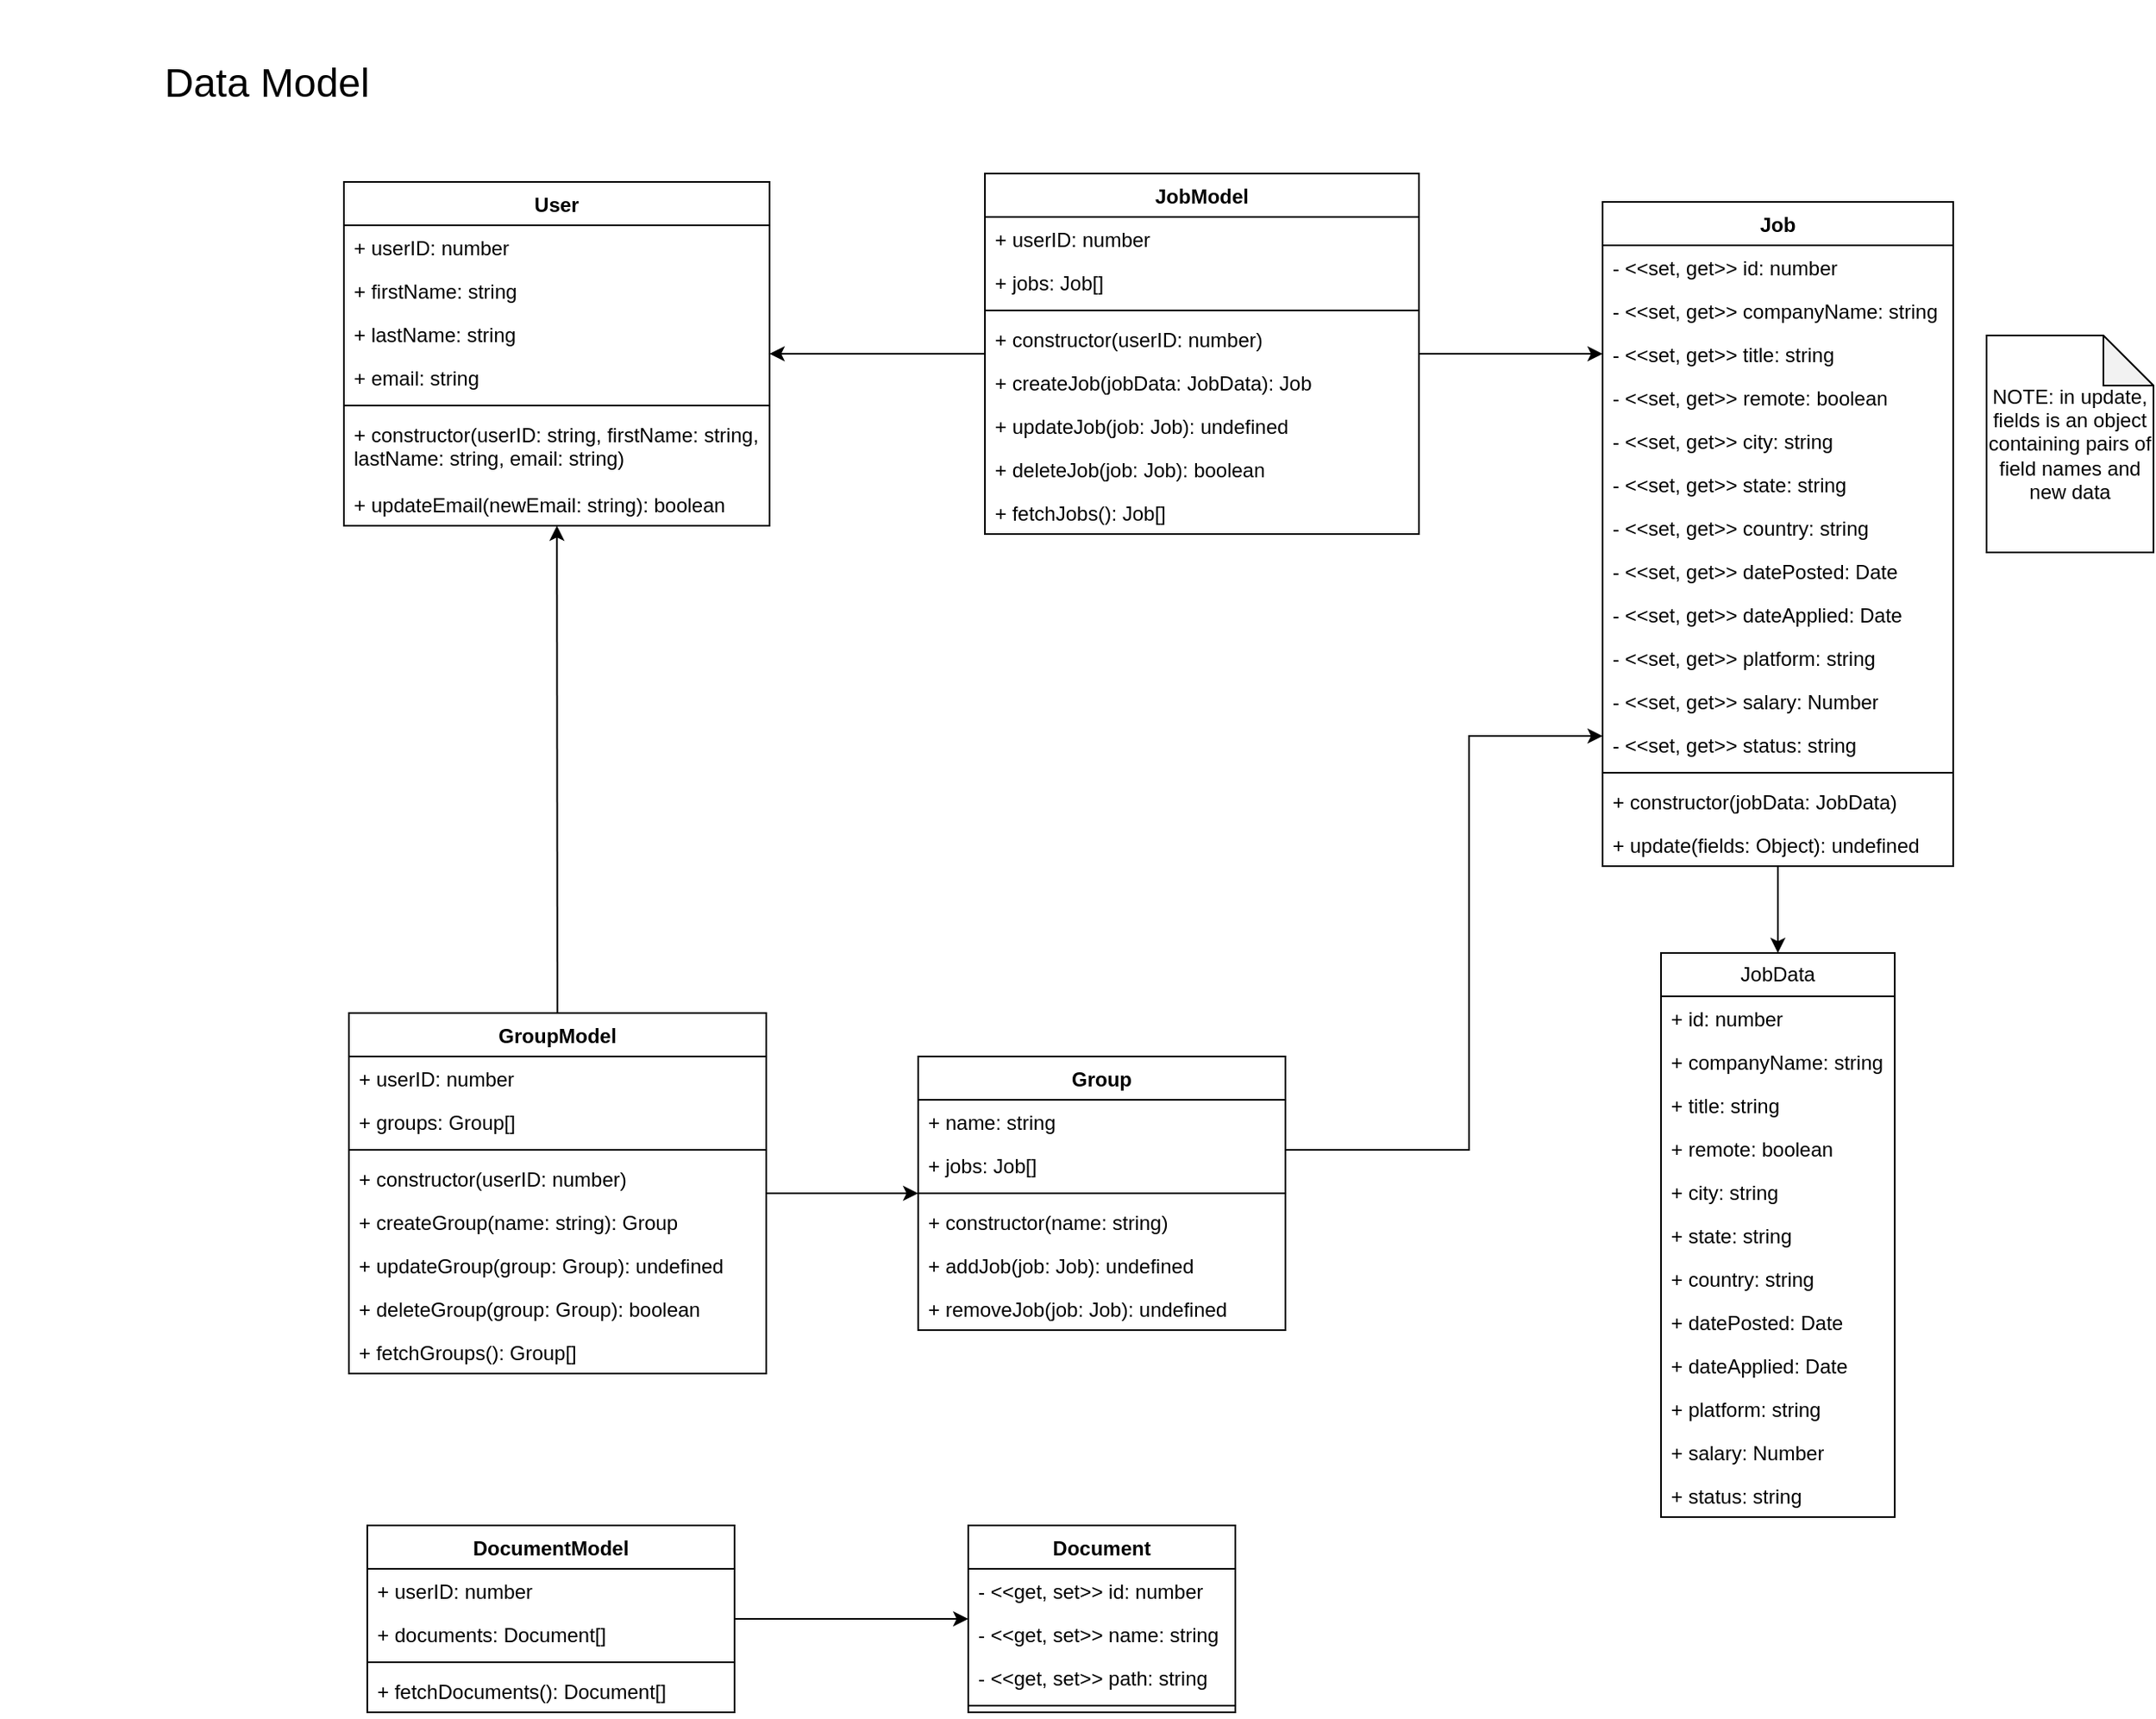 <mxfile version="26.0.11">
  <diagram id="C5RBs43oDa-KdzZeNtuy" name="Data-Model">
    <mxGraphModel grid="1" page="1" gridSize="10" guides="1" tooltips="1" connect="1" arrows="1" fold="1" pageScale="1" pageWidth="827" pageHeight="1169" math="0" shadow="0">
      <root>
        <mxCell id="WIyWlLk6GJQsqaUBKTNV-0" />
        <mxCell id="WIyWlLk6GJQsqaUBKTNV-1" parent="WIyWlLk6GJQsqaUBKTNV-0" />
        <mxCell id="EJF_lOGmCDxaLp--jtPH-0" value="Group" style="swimlane;fontStyle=1;align=center;verticalAlign=top;childLayout=stackLayout;horizontal=1;startSize=26;horizontalStack=0;resizeParent=1;resizeParentMax=0;resizeLast=0;collapsible=1;marginBottom=0;whiteSpace=wrap;html=1;" vertex="1" parent="WIyWlLk6GJQsqaUBKTNV-1">
          <mxGeometry x="644" y="653" width="220" height="164" as="geometry" />
        </mxCell>
        <mxCell id="EJF_lOGmCDxaLp--jtPH-1" value="+ name: string" style="text;strokeColor=none;fillColor=none;align=left;verticalAlign=top;spacingLeft=4;spacingRight=4;overflow=hidden;rotatable=0;points=[[0,0.5],[1,0.5]];portConstraint=eastwest;whiteSpace=wrap;html=1;" vertex="1" parent="EJF_lOGmCDxaLp--jtPH-0">
          <mxGeometry y="26" width="220" height="26" as="geometry" />
        </mxCell>
        <mxCell id="EJF_lOGmCDxaLp--jtPH-40" value="+ jobs: Job[]" style="text;strokeColor=none;fillColor=none;align=left;verticalAlign=top;spacingLeft=4;spacingRight=4;overflow=hidden;rotatable=0;points=[[0,0.5],[1,0.5]];portConstraint=eastwest;whiteSpace=wrap;html=1;" vertex="1" parent="EJF_lOGmCDxaLp--jtPH-0">
          <mxGeometry y="52" width="220" height="26" as="geometry" />
        </mxCell>
        <mxCell id="EJF_lOGmCDxaLp--jtPH-2" value="" style="line;strokeWidth=1;fillColor=none;align=left;verticalAlign=middle;spacingTop=-1;spacingLeft=3;spacingRight=3;rotatable=0;labelPosition=right;points=[];portConstraint=eastwest;strokeColor=inherit;" vertex="1" parent="EJF_lOGmCDxaLp--jtPH-0">
          <mxGeometry y="78" width="220" height="8" as="geometry" />
        </mxCell>
        <mxCell id="EJF_lOGmCDxaLp--jtPH-3" value="+ constructor(name: string)" style="text;strokeColor=none;fillColor=none;align=left;verticalAlign=top;spacingLeft=4;spacingRight=4;overflow=hidden;rotatable=0;points=[[0,0.5],[1,0.5]];portConstraint=eastwest;whiteSpace=wrap;html=1;" vertex="1" parent="EJF_lOGmCDxaLp--jtPH-0">
          <mxGeometry y="86" width="220" height="26" as="geometry" />
        </mxCell>
        <mxCell id="EJF_lOGmCDxaLp--jtPH-75" value="+ addJob(job: Job): undefined" style="text;strokeColor=none;fillColor=none;align=left;verticalAlign=top;spacingLeft=4;spacingRight=4;overflow=hidden;rotatable=0;points=[[0,0.5],[1,0.5]];portConstraint=eastwest;whiteSpace=wrap;html=1;" vertex="1" parent="EJF_lOGmCDxaLp--jtPH-0">
          <mxGeometry y="112" width="220" height="26" as="geometry" />
        </mxCell>
        <mxCell id="EJF_lOGmCDxaLp--jtPH-76" value="+ removeJob(job: Job): undefined" style="text;strokeColor=none;fillColor=none;align=left;verticalAlign=top;spacingLeft=4;spacingRight=4;overflow=hidden;rotatable=0;points=[[0,0.5],[1,0.5]];portConstraint=eastwest;whiteSpace=wrap;html=1;" vertex="1" parent="EJF_lOGmCDxaLp--jtPH-0">
          <mxGeometry y="138" width="220" height="26" as="geometry" />
        </mxCell>
        <mxCell id="EJF_lOGmCDxaLp--jtPH-4" value="Job" style="swimlane;fontStyle=1;align=center;verticalAlign=top;childLayout=stackLayout;horizontal=1;startSize=26;horizontalStack=0;resizeParent=1;resizeParentMax=0;resizeLast=0;collapsible=1;marginBottom=0;whiteSpace=wrap;html=1;" vertex="1" parent="WIyWlLk6GJQsqaUBKTNV-1">
          <mxGeometry x="1054" y="141" width="210" height="398" as="geometry" />
        </mxCell>
        <mxCell id="EJF_lOGmCDxaLp--jtPH-5" value="- &amp;lt;&amp;lt;set, get&amp;gt;&amp;gt; id: number" style="text;strokeColor=none;fillColor=none;align=left;verticalAlign=top;spacingLeft=4;spacingRight=4;overflow=hidden;rotatable=0;points=[[0,0.5],[1,0.5]];portConstraint=eastwest;whiteSpace=wrap;html=1;" vertex="1" parent="EJF_lOGmCDxaLp--jtPH-4">
          <mxGeometry y="26" width="210" height="26" as="geometry" />
        </mxCell>
        <mxCell id="EJF_lOGmCDxaLp--jtPH-10" value="- &amp;lt;&amp;lt;set, get&amp;gt;&amp;gt; companyName: string" style="text;strokeColor=none;fillColor=none;align=left;verticalAlign=top;spacingLeft=4;spacingRight=4;overflow=hidden;rotatable=0;points=[[0,0.5],[1,0.5]];portConstraint=eastwest;whiteSpace=wrap;html=1;" vertex="1" parent="EJF_lOGmCDxaLp--jtPH-4">
          <mxGeometry y="52" width="210" height="26" as="geometry" />
        </mxCell>
        <mxCell id="EJF_lOGmCDxaLp--jtPH-21" value="- &amp;lt;&amp;lt;set, get&amp;gt;&amp;gt;&amp;nbsp;title: string" style="text;strokeColor=none;fillColor=none;align=left;verticalAlign=top;spacingLeft=4;spacingRight=4;overflow=hidden;rotatable=0;points=[[0,0.5],[1,0.5]];portConstraint=eastwest;whiteSpace=wrap;html=1;" vertex="1" parent="EJF_lOGmCDxaLp--jtPH-4">
          <mxGeometry y="78" width="210" height="26" as="geometry" />
        </mxCell>
        <mxCell id="EJF_lOGmCDxaLp--jtPH-11" value="&lt;div&gt;-&amp;nbsp;&lt;span style=&quot;background-color: transparent; color: light-dark(rgb(0, 0, 0), rgb(255, 255, 255));&quot;&gt;&amp;lt;&amp;lt;set, get&amp;gt;&amp;gt;&amp;nbsp;&lt;/span&gt;&lt;span style=&quot;background-color: transparent; color: light-dark(rgb(0, 0, 0), rgb(255, 255, 255));&quot;&gt;remote: boolean&lt;/span&gt;&lt;/div&gt;" style="text;strokeColor=none;fillColor=none;align=left;verticalAlign=top;spacingLeft=4;spacingRight=4;overflow=hidden;rotatable=0;points=[[0,0.5],[1,0.5]];portConstraint=eastwest;whiteSpace=wrap;html=1;" vertex="1" parent="EJF_lOGmCDxaLp--jtPH-4">
          <mxGeometry y="104" width="210" height="26" as="geometry" />
        </mxCell>
        <mxCell id="EJF_lOGmCDxaLp--jtPH-12" value="- &amp;lt;&amp;lt;set, get&amp;gt;&amp;gt; city: string" style="text;strokeColor=none;fillColor=none;align=left;verticalAlign=top;spacingLeft=4;spacingRight=4;overflow=hidden;rotatable=0;points=[[0,0.5],[1,0.5]];portConstraint=eastwest;whiteSpace=wrap;html=1;" vertex="1" parent="EJF_lOGmCDxaLp--jtPH-4">
          <mxGeometry y="130" width="210" height="26" as="geometry" />
        </mxCell>
        <mxCell id="EJF_lOGmCDxaLp--jtPH-14" value="- &amp;lt;&amp;lt;set, get&amp;gt;&amp;gt; state: string" style="text;strokeColor=none;fillColor=none;align=left;verticalAlign=top;spacingLeft=4;spacingRight=4;overflow=hidden;rotatable=0;points=[[0,0.5],[1,0.5]];portConstraint=eastwest;whiteSpace=wrap;html=1;" vertex="1" parent="EJF_lOGmCDxaLp--jtPH-4">
          <mxGeometry y="156" width="210" height="26" as="geometry" />
        </mxCell>
        <mxCell id="EJF_lOGmCDxaLp--jtPH-15" value="- &amp;lt;&amp;lt;set, get&amp;gt;&amp;gt; country: string" style="text;strokeColor=none;fillColor=none;align=left;verticalAlign=top;spacingLeft=4;spacingRight=4;overflow=hidden;rotatable=0;points=[[0,0.5],[1,0.5]];portConstraint=eastwest;whiteSpace=wrap;html=1;" vertex="1" parent="EJF_lOGmCDxaLp--jtPH-4">
          <mxGeometry y="182" width="210" height="26" as="geometry" />
        </mxCell>
        <mxCell id="EJF_lOGmCDxaLp--jtPH-17" value="- &amp;lt;&amp;lt;set, get&amp;gt;&amp;gt; datePosted: Date" style="text;strokeColor=none;fillColor=none;align=left;verticalAlign=top;spacingLeft=4;spacingRight=4;overflow=hidden;rotatable=0;points=[[0,0.5],[1,0.5]];portConstraint=eastwest;whiteSpace=wrap;html=1;" vertex="1" parent="EJF_lOGmCDxaLp--jtPH-4">
          <mxGeometry y="208" width="210" height="26" as="geometry" />
        </mxCell>
        <mxCell id="EJF_lOGmCDxaLp--jtPH-18" value="- &amp;lt;&amp;lt;set, get&amp;gt;&amp;gt; dateApplied: Date" style="text;strokeColor=none;fillColor=none;align=left;verticalAlign=top;spacingLeft=4;spacingRight=4;overflow=hidden;rotatable=0;points=[[0,0.5],[1,0.5]];portConstraint=eastwest;whiteSpace=wrap;html=1;" vertex="1" parent="EJF_lOGmCDxaLp--jtPH-4">
          <mxGeometry y="234" width="210" height="26" as="geometry" />
        </mxCell>
        <mxCell id="EJF_lOGmCDxaLp--jtPH-19" value="- &amp;lt;&amp;lt;set, get&amp;gt;&amp;gt; platform: string" style="text;strokeColor=none;fillColor=none;align=left;verticalAlign=top;spacingLeft=4;spacingRight=4;overflow=hidden;rotatable=0;points=[[0,0.5],[1,0.5]];portConstraint=eastwest;whiteSpace=wrap;html=1;" vertex="1" parent="EJF_lOGmCDxaLp--jtPH-4">
          <mxGeometry y="260" width="210" height="26" as="geometry" />
        </mxCell>
        <mxCell id="EJF_lOGmCDxaLp--jtPH-20" value="- &amp;lt;&amp;lt;set, get&amp;gt;&amp;gt; salary: Number" style="text;strokeColor=none;fillColor=none;align=left;verticalAlign=top;spacingLeft=4;spacingRight=4;overflow=hidden;rotatable=0;points=[[0,0.5],[1,0.5]];portConstraint=eastwest;whiteSpace=wrap;html=1;" vertex="1" parent="EJF_lOGmCDxaLp--jtPH-4">
          <mxGeometry y="286" width="210" height="26" as="geometry" />
        </mxCell>
        <mxCell id="EJF_lOGmCDxaLp--jtPH-22" value="- &amp;lt;&amp;lt;set, get&amp;gt;&amp;gt; status: string" style="text;strokeColor=none;fillColor=none;align=left;verticalAlign=top;spacingLeft=4;spacingRight=4;overflow=hidden;rotatable=0;points=[[0,0.5],[1,0.5]];portConstraint=eastwest;whiteSpace=wrap;html=1;" vertex="1" parent="EJF_lOGmCDxaLp--jtPH-4">
          <mxGeometry y="312" width="210" height="26" as="geometry" />
        </mxCell>
        <mxCell id="EJF_lOGmCDxaLp--jtPH-6" value="" style="line;strokeWidth=1;fillColor=none;align=left;verticalAlign=middle;spacingTop=-1;spacingLeft=3;spacingRight=3;rotatable=0;labelPosition=right;points=[];portConstraint=eastwest;strokeColor=inherit;" vertex="1" parent="EJF_lOGmCDxaLp--jtPH-4">
          <mxGeometry y="338" width="210" height="8" as="geometry" />
        </mxCell>
        <mxCell id="EJF_lOGmCDxaLp--jtPH-7" value="+ constructor(jobData: JobData)" style="text;strokeColor=none;fillColor=none;align=left;verticalAlign=top;spacingLeft=4;spacingRight=4;overflow=hidden;rotatable=0;points=[[0,0.5],[1,0.5]];portConstraint=eastwest;whiteSpace=wrap;html=1;" vertex="1" parent="EJF_lOGmCDxaLp--jtPH-4">
          <mxGeometry y="346" width="210" height="26" as="geometry" />
        </mxCell>
        <mxCell id="EJF_lOGmCDxaLp--jtPH-48" value="+ update(fields: Object): undefined" style="text;strokeColor=none;fillColor=none;align=left;verticalAlign=top;spacingLeft=4;spacingRight=4;overflow=hidden;rotatable=0;points=[[0,0.5],[1,0.5]];portConstraint=eastwest;whiteSpace=wrap;html=1;" vertex="1" parent="EJF_lOGmCDxaLp--jtPH-4">
          <mxGeometry y="372" width="210" height="26" as="geometry" />
        </mxCell>
        <mxCell id="EJF_lOGmCDxaLp--jtPH-24" value="JobData" style="swimlane;fontStyle=0;childLayout=stackLayout;horizontal=1;startSize=26;fillColor=none;horizontalStack=0;resizeParent=1;resizeParentMax=0;resizeLast=0;collapsible=1;marginBottom=0;whiteSpace=wrap;html=1;" vertex="1" parent="WIyWlLk6GJQsqaUBKTNV-1">
          <mxGeometry x="1089" y="591" width="140" height="338" as="geometry" />
        </mxCell>
        <mxCell id="EJF_lOGmCDxaLp--jtPH-26" value="+ id: number" style="text;strokeColor=none;fillColor=none;align=left;verticalAlign=top;spacingLeft=4;spacingRight=4;overflow=hidden;rotatable=0;points=[[0,0.5],[1,0.5]];portConstraint=eastwest;whiteSpace=wrap;html=1;" vertex="1" parent="EJF_lOGmCDxaLp--jtPH-24">
          <mxGeometry y="26" width="140" height="26" as="geometry" />
        </mxCell>
        <mxCell id="EJF_lOGmCDxaLp--jtPH-27" value="+ companyName: string" style="text;strokeColor=none;fillColor=none;align=left;verticalAlign=top;spacingLeft=4;spacingRight=4;overflow=hidden;rotatable=0;points=[[0,0.5],[1,0.5]];portConstraint=eastwest;whiteSpace=wrap;html=1;" vertex="1" parent="EJF_lOGmCDxaLp--jtPH-24">
          <mxGeometry y="52" width="140" height="26" as="geometry" />
        </mxCell>
        <mxCell id="EJF_lOGmCDxaLp--jtPH-28" value="+ title: string" style="text;strokeColor=none;fillColor=none;align=left;verticalAlign=top;spacingLeft=4;spacingRight=4;overflow=hidden;rotatable=0;points=[[0,0.5],[1,0.5]];portConstraint=eastwest;whiteSpace=wrap;html=1;" vertex="1" parent="EJF_lOGmCDxaLp--jtPH-24">
          <mxGeometry y="78" width="140" height="26" as="geometry" />
        </mxCell>
        <mxCell id="EJF_lOGmCDxaLp--jtPH-29" value="+ remote: boolean" style="text;strokeColor=none;fillColor=none;align=left;verticalAlign=top;spacingLeft=4;spacingRight=4;overflow=hidden;rotatable=0;points=[[0,0.5],[1,0.5]];portConstraint=eastwest;whiteSpace=wrap;html=1;" vertex="1" parent="EJF_lOGmCDxaLp--jtPH-24">
          <mxGeometry y="104" width="140" height="26" as="geometry" />
        </mxCell>
        <mxCell id="EJF_lOGmCDxaLp--jtPH-30" value="+ city: string" style="text;strokeColor=none;fillColor=none;align=left;verticalAlign=top;spacingLeft=4;spacingRight=4;overflow=hidden;rotatable=0;points=[[0,0.5],[1,0.5]];portConstraint=eastwest;whiteSpace=wrap;html=1;" vertex="1" parent="EJF_lOGmCDxaLp--jtPH-24">
          <mxGeometry y="130" width="140" height="26" as="geometry" />
        </mxCell>
        <mxCell id="EJF_lOGmCDxaLp--jtPH-31" value="+ state: string" style="text;strokeColor=none;fillColor=none;align=left;verticalAlign=top;spacingLeft=4;spacingRight=4;overflow=hidden;rotatable=0;points=[[0,0.5],[1,0.5]];portConstraint=eastwest;whiteSpace=wrap;html=1;" vertex="1" parent="EJF_lOGmCDxaLp--jtPH-24">
          <mxGeometry y="156" width="140" height="26" as="geometry" />
        </mxCell>
        <mxCell id="EJF_lOGmCDxaLp--jtPH-32" value="+ country: string" style="text;strokeColor=none;fillColor=none;align=left;verticalAlign=top;spacingLeft=4;spacingRight=4;overflow=hidden;rotatable=0;points=[[0,0.5],[1,0.5]];portConstraint=eastwest;whiteSpace=wrap;html=1;" vertex="1" parent="EJF_lOGmCDxaLp--jtPH-24">
          <mxGeometry y="182" width="140" height="26" as="geometry" />
        </mxCell>
        <mxCell id="EJF_lOGmCDxaLp--jtPH-33" value="+ datePosted: Date" style="text;strokeColor=none;fillColor=none;align=left;verticalAlign=top;spacingLeft=4;spacingRight=4;overflow=hidden;rotatable=0;points=[[0,0.5],[1,0.5]];portConstraint=eastwest;whiteSpace=wrap;html=1;" vertex="1" parent="EJF_lOGmCDxaLp--jtPH-24">
          <mxGeometry y="208" width="140" height="26" as="geometry" />
        </mxCell>
        <mxCell id="EJF_lOGmCDxaLp--jtPH-34" value="+ dateApplied: Date" style="text;strokeColor=none;fillColor=none;align=left;verticalAlign=top;spacingLeft=4;spacingRight=4;overflow=hidden;rotatable=0;points=[[0,0.5],[1,0.5]];portConstraint=eastwest;whiteSpace=wrap;html=1;" vertex="1" parent="EJF_lOGmCDxaLp--jtPH-24">
          <mxGeometry y="234" width="140" height="26" as="geometry" />
        </mxCell>
        <mxCell id="EJF_lOGmCDxaLp--jtPH-35" value="+ platform: string" style="text;strokeColor=none;fillColor=none;align=left;verticalAlign=top;spacingLeft=4;spacingRight=4;overflow=hidden;rotatable=0;points=[[0,0.5],[1,0.5]];portConstraint=eastwest;whiteSpace=wrap;html=1;" vertex="1" parent="EJF_lOGmCDxaLp--jtPH-24">
          <mxGeometry y="260" width="140" height="26" as="geometry" />
        </mxCell>
        <mxCell id="EJF_lOGmCDxaLp--jtPH-36" value="+ salary: Number" style="text;strokeColor=none;fillColor=none;align=left;verticalAlign=top;spacingLeft=4;spacingRight=4;overflow=hidden;rotatable=0;points=[[0,0.5],[1,0.5]];portConstraint=eastwest;whiteSpace=wrap;html=1;" vertex="1" parent="EJF_lOGmCDxaLp--jtPH-24">
          <mxGeometry y="286" width="140" height="26" as="geometry" />
        </mxCell>
        <mxCell id="EJF_lOGmCDxaLp--jtPH-37" value="+ status: string" style="text;strokeColor=none;fillColor=none;align=left;verticalAlign=top;spacingLeft=4;spacingRight=4;overflow=hidden;rotatable=0;points=[[0,0.5],[1,0.5]];portConstraint=eastwest;whiteSpace=wrap;html=1;" vertex="1" parent="EJF_lOGmCDxaLp--jtPH-24">
          <mxGeometry y="312" width="140" height="26" as="geometry" />
        </mxCell>
        <mxCell id="EJF_lOGmCDxaLp--jtPH-39" value="" style="endArrow=classic;html=1;rounded=0;" edge="1" parent="WIyWlLk6GJQsqaUBKTNV-1" source="EJF_lOGmCDxaLp--jtPH-4" target="EJF_lOGmCDxaLp--jtPH-24">
          <mxGeometry width="50" height="50" relative="1" as="geometry">
            <mxPoint x="1004" y="431" as="sourcePoint" />
            <mxPoint x="1054" y="381" as="targetPoint" />
          </mxGeometry>
        </mxCell>
        <mxCell id="EJF_lOGmCDxaLp--jtPH-42" value="JobModel" style="swimlane;fontStyle=1;align=center;verticalAlign=top;childLayout=stackLayout;horizontal=1;startSize=26;horizontalStack=0;resizeParent=1;resizeParentMax=0;resizeLast=0;collapsible=1;marginBottom=0;whiteSpace=wrap;html=1;" vertex="1" parent="WIyWlLk6GJQsqaUBKTNV-1">
          <mxGeometry x="684" y="124" width="260" height="216" as="geometry" />
        </mxCell>
        <mxCell id="EJF_lOGmCDxaLp--jtPH-56" value="+ userID: number" style="text;strokeColor=none;fillColor=none;align=left;verticalAlign=top;spacingLeft=4;spacingRight=4;overflow=hidden;rotatable=0;points=[[0,0.5],[1,0.5]];portConstraint=eastwest;whiteSpace=wrap;html=1;" vertex="1" parent="EJF_lOGmCDxaLp--jtPH-42">
          <mxGeometry y="26" width="260" height="26" as="geometry" />
        </mxCell>
        <mxCell id="EJF_lOGmCDxaLp--jtPH-43" value="+ jobs: Job[]" style="text;strokeColor=none;fillColor=none;align=left;verticalAlign=top;spacingLeft=4;spacingRight=4;overflow=hidden;rotatable=0;points=[[0,0.5],[1,0.5]];portConstraint=eastwest;whiteSpace=wrap;html=1;" vertex="1" parent="EJF_lOGmCDxaLp--jtPH-42">
          <mxGeometry y="52" width="260" height="26" as="geometry" />
        </mxCell>
        <mxCell id="EJF_lOGmCDxaLp--jtPH-44" value="" style="line;strokeWidth=1;fillColor=none;align=left;verticalAlign=middle;spacingTop=-1;spacingLeft=3;spacingRight=3;rotatable=0;labelPosition=right;points=[];portConstraint=eastwest;strokeColor=inherit;" vertex="1" parent="EJF_lOGmCDxaLp--jtPH-42">
          <mxGeometry y="78" width="260" height="8" as="geometry" />
        </mxCell>
        <mxCell id="EJF_lOGmCDxaLp--jtPH-57" value="+ constructor(userID: number)" style="text;strokeColor=none;fillColor=none;align=left;verticalAlign=top;spacingLeft=4;spacingRight=4;overflow=hidden;rotatable=0;points=[[0,0.5],[1,0.5]];portConstraint=eastwest;whiteSpace=wrap;html=1;" vertex="1" parent="EJF_lOGmCDxaLp--jtPH-42">
          <mxGeometry y="86" width="260" height="26" as="geometry" />
        </mxCell>
        <mxCell id="EJF_lOGmCDxaLp--jtPH-45" value="+ createJob(jobData: JobData): Job" style="text;strokeColor=none;fillColor=none;align=left;verticalAlign=top;spacingLeft=4;spacingRight=4;overflow=hidden;rotatable=0;points=[[0,0.5],[1,0.5]];portConstraint=eastwest;whiteSpace=wrap;html=1;" vertex="1" parent="EJF_lOGmCDxaLp--jtPH-42">
          <mxGeometry y="112" width="260" height="26" as="geometry" />
        </mxCell>
        <mxCell id="EJF_lOGmCDxaLp--jtPH-47" value="+ updateJob(job: Job): undefined" style="text;strokeColor=none;fillColor=none;align=left;verticalAlign=top;spacingLeft=4;spacingRight=4;overflow=hidden;rotatable=0;points=[[0,0.5],[1,0.5]];portConstraint=eastwest;whiteSpace=wrap;html=1;" vertex="1" parent="EJF_lOGmCDxaLp--jtPH-42">
          <mxGeometry y="138" width="260" height="26" as="geometry" />
        </mxCell>
        <mxCell id="EJF_lOGmCDxaLp--jtPH-51" value="+ deleteJob(job: Job): boolean" style="text;strokeColor=none;fillColor=none;align=left;verticalAlign=top;spacingLeft=4;spacingRight=4;overflow=hidden;rotatable=0;points=[[0,0.5],[1,0.5]];portConstraint=eastwest;whiteSpace=wrap;html=1;" vertex="1" parent="EJF_lOGmCDxaLp--jtPH-42">
          <mxGeometry y="164" width="260" height="26" as="geometry" />
        </mxCell>
        <mxCell id="EJF_lOGmCDxaLp--jtPH-46" value="+ fetchJobs(): Job[]" style="text;strokeColor=none;fillColor=none;align=left;verticalAlign=top;spacingLeft=4;spacingRight=4;overflow=hidden;rotatable=0;points=[[0,0.5],[1,0.5]];portConstraint=eastwest;whiteSpace=wrap;html=1;" vertex="1" parent="EJF_lOGmCDxaLp--jtPH-42">
          <mxGeometry y="190" width="260" height="26" as="geometry" />
        </mxCell>
        <mxCell id="EJF_lOGmCDxaLp--jtPH-49" value="NOTE: in update, fields is an object containing pairs of field names and new data" style="shape=note;whiteSpace=wrap;html=1;backgroundOutline=1;darkOpacity=0.05;" vertex="1" parent="WIyWlLk6GJQsqaUBKTNV-1">
          <mxGeometry x="1284" y="221" width="100" height="130" as="geometry" />
        </mxCell>
        <mxCell id="EJF_lOGmCDxaLp--jtPH-52" value="GroupModel" style="swimlane;fontStyle=1;align=center;verticalAlign=top;childLayout=stackLayout;horizontal=1;startSize=26;horizontalStack=0;resizeParent=1;resizeParentMax=0;resizeLast=0;collapsible=1;marginBottom=0;whiteSpace=wrap;html=1;" vertex="1" parent="WIyWlLk6GJQsqaUBKTNV-1">
          <mxGeometry x="303" y="627" width="250" height="216" as="geometry" />
        </mxCell>
        <mxCell id="EJF_lOGmCDxaLp--jtPH-60" value="+ userID: number" style="text;strokeColor=none;fillColor=none;align=left;verticalAlign=top;spacingLeft=4;spacingRight=4;overflow=hidden;rotatable=0;points=[[0,0.5],[1,0.5]];portConstraint=eastwest;whiteSpace=wrap;html=1;" vertex="1" parent="EJF_lOGmCDxaLp--jtPH-52">
          <mxGeometry y="26" width="250" height="26" as="geometry" />
        </mxCell>
        <mxCell id="EJF_lOGmCDxaLp--jtPH-53" value="+ groups: Group[]" style="text;strokeColor=none;fillColor=none;align=left;verticalAlign=top;spacingLeft=4;spacingRight=4;overflow=hidden;rotatable=0;points=[[0,0.5],[1,0.5]];portConstraint=eastwest;whiteSpace=wrap;html=1;" vertex="1" parent="EJF_lOGmCDxaLp--jtPH-52">
          <mxGeometry y="52" width="250" height="26" as="geometry" />
        </mxCell>
        <mxCell id="EJF_lOGmCDxaLp--jtPH-54" value="" style="line;strokeWidth=1;fillColor=none;align=left;verticalAlign=middle;spacingTop=-1;spacingLeft=3;spacingRight=3;rotatable=0;labelPosition=right;points=[];portConstraint=eastwest;strokeColor=inherit;" vertex="1" parent="EJF_lOGmCDxaLp--jtPH-52">
          <mxGeometry y="78" width="250" height="8" as="geometry" />
        </mxCell>
        <mxCell id="EJF_lOGmCDxaLp--jtPH-55" value="+ constructor(userID: number)" style="text;strokeColor=none;fillColor=none;align=left;verticalAlign=top;spacingLeft=4;spacingRight=4;overflow=hidden;rotatable=0;points=[[0,0.5],[1,0.5]];portConstraint=eastwest;whiteSpace=wrap;html=1;" vertex="1" parent="EJF_lOGmCDxaLp--jtPH-52">
          <mxGeometry y="86" width="250" height="26" as="geometry" />
        </mxCell>
        <mxCell id="EJF_lOGmCDxaLp--jtPH-61" value="+ createGroup(name: string): Group" style="text;strokeColor=none;fillColor=none;align=left;verticalAlign=top;spacingLeft=4;spacingRight=4;overflow=hidden;rotatable=0;points=[[0,0.5],[1,0.5]];portConstraint=eastwest;whiteSpace=wrap;html=1;" vertex="1" parent="EJF_lOGmCDxaLp--jtPH-52">
          <mxGeometry y="112" width="250" height="26" as="geometry" />
        </mxCell>
        <mxCell id="EJF_lOGmCDxaLp--jtPH-62" value="+ updateGroup(group: Group): undefined" style="text;strokeColor=none;fillColor=none;align=left;verticalAlign=top;spacingLeft=4;spacingRight=4;overflow=hidden;rotatable=0;points=[[0,0.5],[1,0.5]];portConstraint=eastwest;whiteSpace=wrap;html=1;" vertex="1" parent="EJF_lOGmCDxaLp--jtPH-52">
          <mxGeometry y="138" width="250" height="26" as="geometry" />
        </mxCell>
        <mxCell id="EJF_lOGmCDxaLp--jtPH-63" value="+ deleteGroup(group: Group): boolean" style="text;strokeColor=none;fillColor=none;align=left;verticalAlign=top;spacingLeft=4;spacingRight=4;overflow=hidden;rotatable=0;points=[[0,0.5],[1,0.5]];portConstraint=eastwest;whiteSpace=wrap;html=1;" vertex="1" parent="EJF_lOGmCDxaLp--jtPH-52">
          <mxGeometry y="164" width="250" height="26" as="geometry" />
        </mxCell>
        <mxCell id="EJF_lOGmCDxaLp--jtPH-64" value="+ fetchGroups(): Group[]" style="text;strokeColor=none;fillColor=none;align=left;verticalAlign=top;spacingLeft=4;spacingRight=4;overflow=hidden;rotatable=0;points=[[0,0.5],[1,0.5]];portConstraint=eastwest;whiteSpace=wrap;html=1;" vertex="1" parent="EJF_lOGmCDxaLp--jtPH-52">
          <mxGeometry y="190" width="250" height="26" as="geometry" />
        </mxCell>
        <mxCell id="EJF_lOGmCDxaLp--jtPH-58" value="" style="endArrow=classic;html=1;rounded=0;entryX=0;entryY=0.5;entryDx=0;entryDy=0;" edge="1" parent="WIyWlLk6GJQsqaUBKTNV-1" source="EJF_lOGmCDxaLp--jtPH-42" target="EJF_lOGmCDxaLp--jtPH-21">
          <mxGeometry width="50" height="50" relative="1" as="geometry">
            <mxPoint x="1004" y="581" as="sourcePoint" />
            <mxPoint x="1054" y="531" as="targetPoint" />
          </mxGeometry>
        </mxCell>
        <mxCell id="EJF_lOGmCDxaLp--jtPH-65" value="" style="endArrow=classic;html=1;rounded=0;" edge="1" parent="WIyWlLk6GJQsqaUBKTNV-1" source="EJF_lOGmCDxaLp--jtPH-52" target="EJF_lOGmCDxaLp--jtPH-0">
          <mxGeometry width="50" height="50" relative="1" as="geometry">
            <mxPoint x="1004" y="581" as="sourcePoint" />
            <mxPoint x="1054" y="531" as="targetPoint" />
          </mxGeometry>
        </mxCell>
        <mxCell id="EJF_lOGmCDxaLp--jtPH-66" value="" style="endArrow=classic;html=1;rounded=0;edgeStyle=orthogonalEdgeStyle;" edge="1" parent="WIyWlLk6GJQsqaUBKTNV-1" source="EJF_lOGmCDxaLp--jtPH-0" target="EJF_lOGmCDxaLp--jtPH-4">
          <mxGeometry width="50" height="50" relative="1" as="geometry">
            <mxPoint x="1004" y="581" as="sourcePoint" />
            <mxPoint x="1054" y="531" as="targetPoint" />
            <Array as="points">
              <mxPoint x="974" y="709" />
              <mxPoint x="974" y="461" />
            </Array>
          </mxGeometry>
        </mxCell>
        <mxCell id="EJF_lOGmCDxaLp--jtPH-67" value="User" style="swimlane;fontStyle=1;align=center;verticalAlign=top;childLayout=stackLayout;horizontal=1;startSize=26;horizontalStack=0;resizeParent=1;resizeParentMax=0;resizeLast=0;collapsible=1;marginBottom=0;whiteSpace=wrap;html=1;" vertex="1" parent="WIyWlLk6GJQsqaUBKTNV-1">
          <mxGeometry x="300" y="129" width="255" height="206" as="geometry" />
        </mxCell>
        <mxCell id="EJF_lOGmCDxaLp--jtPH-68" value="+ userID: number" style="text;strokeColor=none;fillColor=none;align=left;verticalAlign=top;spacingLeft=4;spacingRight=4;overflow=hidden;rotatable=0;points=[[0,0.5],[1,0.5]];portConstraint=eastwest;whiteSpace=wrap;html=1;" vertex="1" parent="EJF_lOGmCDxaLp--jtPH-67">
          <mxGeometry y="26" width="255" height="26" as="geometry" />
        </mxCell>
        <mxCell id="EJF_lOGmCDxaLp--jtPH-71" value="+ firstName: string" style="text;strokeColor=none;fillColor=none;align=left;verticalAlign=top;spacingLeft=4;spacingRight=4;overflow=hidden;rotatable=0;points=[[0,0.5],[1,0.5]];portConstraint=eastwest;whiteSpace=wrap;html=1;" vertex="1" parent="EJF_lOGmCDxaLp--jtPH-67">
          <mxGeometry y="52" width="255" height="26" as="geometry" />
        </mxCell>
        <mxCell id="EJF_lOGmCDxaLp--jtPH-72" value="+ lastName: string" style="text;strokeColor=none;fillColor=none;align=left;verticalAlign=top;spacingLeft=4;spacingRight=4;overflow=hidden;rotatable=0;points=[[0,0.5],[1,0.5]];portConstraint=eastwest;whiteSpace=wrap;html=1;" vertex="1" parent="EJF_lOGmCDxaLp--jtPH-67">
          <mxGeometry y="78" width="255" height="26" as="geometry" />
        </mxCell>
        <mxCell id="EJF_lOGmCDxaLp--jtPH-73" value="+ email: string" style="text;strokeColor=none;fillColor=none;align=left;verticalAlign=top;spacingLeft=4;spacingRight=4;overflow=hidden;rotatable=0;points=[[0,0.5],[1,0.5]];portConstraint=eastwest;whiteSpace=wrap;html=1;" vertex="1" parent="EJF_lOGmCDxaLp--jtPH-67">
          <mxGeometry y="104" width="255" height="26" as="geometry" />
        </mxCell>
        <mxCell id="EJF_lOGmCDxaLp--jtPH-69" value="" style="line;strokeWidth=1;fillColor=none;align=left;verticalAlign=middle;spacingTop=-1;spacingLeft=3;spacingRight=3;rotatable=0;labelPosition=right;points=[];portConstraint=eastwest;strokeColor=inherit;" vertex="1" parent="EJF_lOGmCDxaLp--jtPH-67">
          <mxGeometry y="130" width="255" height="8" as="geometry" />
        </mxCell>
        <mxCell id="EJF_lOGmCDxaLp--jtPH-74" value="+ constructor(userID: string, firstName: string, lastName: string, email: string)" style="text;strokeColor=none;fillColor=none;align=left;verticalAlign=top;spacingLeft=4;spacingRight=4;overflow=hidden;rotatable=0;points=[[0,0.5],[1,0.5]];portConstraint=eastwest;whiteSpace=wrap;html=1;" vertex="1" parent="EJF_lOGmCDxaLp--jtPH-67">
          <mxGeometry y="138" width="255" height="42" as="geometry" />
        </mxCell>
        <mxCell id="EJF_lOGmCDxaLp--jtPH-70" value="+ updateEmail(newEmail: string): boolean" style="text;strokeColor=none;fillColor=none;align=left;verticalAlign=top;spacingLeft=4;spacingRight=4;overflow=hidden;rotatable=0;points=[[0,0.5],[1,0.5]];portConstraint=eastwest;whiteSpace=wrap;html=1;" vertex="1" parent="EJF_lOGmCDxaLp--jtPH-67">
          <mxGeometry y="180" width="255" height="26" as="geometry" />
        </mxCell>
        <mxCell id="EJF_lOGmCDxaLp--jtPH-77" value="" style="endArrow=classic;html=1;rounded=0;" edge="1" parent="WIyWlLk6GJQsqaUBKTNV-1" source="EJF_lOGmCDxaLp--jtPH-42" target="EJF_lOGmCDxaLp--jtPH-67">
          <mxGeometry width="50" height="50" relative="1" as="geometry">
            <mxPoint x="1004" y="681" as="sourcePoint" />
            <mxPoint x="1054" y="631" as="targetPoint" />
          </mxGeometry>
        </mxCell>
        <mxCell id="EJF_lOGmCDxaLp--jtPH-78" value="" style="endArrow=classic;html=1;rounded=0;" edge="1" parent="WIyWlLk6GJQsqaUBKTNV-1" source="EJF_lOGmCDxaLp--jtPH-52" target="EJF_lOGmCDxaLp--jtPH-67">
          <mxGeometry width="50" height="50" relative="1" as="geometry">
            <mxPoint x="1004" y="681" as="sourcePoint" />
            <mxPoint x="1054" y="631" as="targetPoint" />
          </mxGeometry>
        </mxCell>
        <mxCell id="DCMU8wrBlmX2Taw1jv4J-0" value="Document" style="swimlane;fontStyle=1;align=center;verticalAlign=top;childLayout=stackLayout;horizontal=1;startSize=26;horizontalStack=0;resizeParent=1;resizeParentMax=0;resizeLast=0;collapsible=1;marginBottom=0;whiteSpace=wrap;html=1;" vertex="1" parent="WIyWlLk6GJQsqaUBKTNV-1">
          <mxGeometry x="674" y="934" width="160" height="112" as="geometry" />
        </mxCell>
        <mxCell id="DCMU8wrBlmX2Taw1jv4J-5" value="- &amp;lt;&amp;lt;get, set&amp;gt;&amp;gt; id: number" style="text;strokeColor=none;fillColor=none;align=left;verticalAlign=top;spacingLeft=4;spacingRight=4;overflow=hidden;rotatable=0;points=[[0,0.5],[1,0.5]];portConstraint=eastwest;whiteSpace=wrap;html=1;" vertex="1" parent="DCMU8wrBlmX2Taw1jv4J-0">
          <mxGeometry y="26" width="160" height="26" as="geometry" />
        </mxCell>
        <mxCell id="DCMU8wrBlmX2Taw1jv4J-1" value="- &amp;lt;&amp;lt;get, set&amp;gt;&amp;gt; name: string" style="text;strokeColor=none;fillColor=none;align=left;verticalAlign=top;spacingLeft=4;spacingRight=4;overflow=hidden;rotatable=0;points=[[0,0.5],[1,0.5]];portConstraint=eastwest;whiteSpace=wrap;html=1;" vertex="1" parent="DCMU8wrBlmX2Taw1jv4J-0">
          <mxGeometry y="52" width="160" height="26" as="geometry" />
        </mxCell>
        <mxCell id="DCMU8wrBlmX2Taw1jv4J-4" value="- &amp;lt;&amp;lt;get, set&amp;gt;&amp;gt; path: string" style="text;strokeColor=none;fillColor=none;align=left;verticalAlign=top;spacingLeft=4;spacingRight=4;overflow=hidden;rotatable=0;points=[[0,0.5],[1,0.5]];portConstraint=eastwest;whiteSpace=wrap;html=1;" vertex="1" parent="DCMU8wrBlmX2Taw1jv4J-0">
          <mxGeometry y="78" width="160" height="26" as="geometry" />
        </mxCell>
        <mxCell id="DCMU8wrBlmX2Taw1jv4J-2" value="" style="line;strokeWidth=1;fillColor=none;align=left;verticalAlign=middle;spacingTop=-1;spacingLeft=3;spacingRight=3;rotatable=0;labelPosition=right;points=[];portConstraint=eastwest;strokeColor=inherit;" vertex="1" parent="DCMU8wrBlmX2Taw1jv4J-0">
          <mxGeometry y="104" width="160" height="8" as="geometry" />
        </mxCell>
        <mxCell id="DCMU8wrBlmX2Taw1jv4J-6" value="DocumentModel" style="swimlane;fontStyle=1;align=center;verticalAlign=top;childLayout=stackLayout;horizontal=1;startSize=26;horizontalStack=0;resizeParent=1;resizeParentMax=0;resizeLast=0;collapsible=1;marginBottom=0;whiteSpace=wrap;html=1;" vertex="1" parent="WIyWlLk6GJQsqaUBKTNV-1">
          <mxGeometry x="314" y="934" width="220" height="112" as="geometry" />
        </mxCell>
        <mxCell id="DCMU8wrBlmX2Taw1jv4J-10" value="+ userID: number" style="text;strokeColor=none;fillColor=none;align=left;verticalAlign=top;spacingLeft=4;spacingRight=4;overflow=hidden;rotatable=0;points=[[0,0.5],[1,0.5]];portConstraint=eastwest;whiteSpace=wrap;html=1;" vertex="1" parent="DCMU8wrBlmX2Taw1jv4J-6">
          <mxGeometry y="26" width="220" height="26" as="geometry" />
        </mxCell>
        <mxCell id="DCMU8wrBlmX2Taw1jv4J-7" value="+ documents: Document[]" style="text;strokeColor=none;fillColor=none;align=left;verticalAlign=top;spacingLeft=4;spacingRight=4;overflow=hidden;rotatable=0;points=[[0,0.5],[1,0.5]];portConstraint=eastwest;whiteSpace=wrap;html=1;" vertex="1" parent="DCMU8wrBlmX2Taw1jv4J-6">
          <mxGeometry y="52" width="220" height="26" as="geometry" />
        </mxCell>
        <mxCell id="DCMU8wrBlmX2Taw1jv4J-8" value="" style="line;strokeWidth=1;fillColor=none;align=left;verticalAlign=middle;spacingTop=-1;spacingLeft=3;spacingRight=3;rotatable=0;labelPosition=right;points=[];portConstraint=eastwest;strokeColor=inherit;" vertex="1" parent="DCMU8wrBlmX2Taw1jv4J-6">
          <mxGeometry y="78" width="220" height="8" as="geometry" />
        </mxCell>
        <mxCell id="DCMU8wrBlmX2Taw1jv4J-9" value="+ fetchDocuments(): Document[]" style="text;strokeColor=none;fillColor=none;align=left;verticalAlign=top;spacingLeft=4;spacingRight=4;overflow=hidden;rotatable=0;points=[[0,0.5],[1,0.5]];portConstraint=eastwest;whiteSpace=wrap;html=1;" vertex="1" parent="DCMU8wrBlmX2Taw1jv4J-6">
          <mxGeometry y="86" width="220" height="26" as="geometry" />
        </mxCell>
        <mxCell id="DCMU8wrBlmX2Taw1jv4J-11" value="" style="endArrow=classic;html=1;rounded=0;" edge="1" parent="WIyWlLk6GJQsqaUBKTNV-1" source="DCMU8wrBlmX2Taw1jv4J-6" target="DCMU8wrBlmX2Taw1jv4J-0">
          <mxGeometry width="50" height="50" relative="1" as="geometry">
            <mxPoint x="1004" y="681" as="sourcePoint" />
            <mxPoint x="1054" y="631" as="targetPoint" />
          </mxGeometry>
        </mxCell>
        <mxCell id="sxWF1FEb0FhoSTq47LXk-0" value="Data Model" style="text;html=1;align=center;verticalAlign=middle;whiteSpace=wrap;rounded=0;fontSize=24;" vertex="1" parent="WIyWlLk6GJQsqaUBKTNV-1">
          <mxGeometry x="94" y="20" width="320" height="100" as="geometry" />
        </mxCell>
      </root>
    </mxGraphModel>
  </diagram>
</mxfile>

